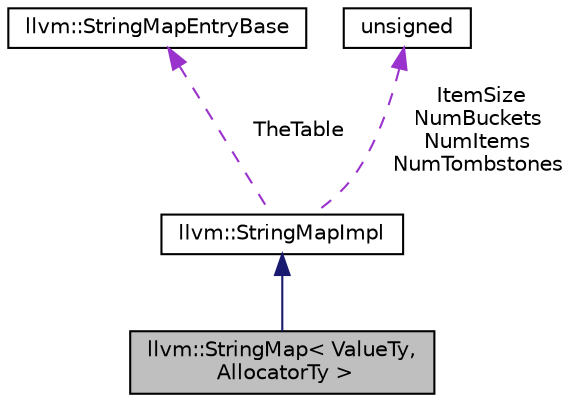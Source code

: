 digraph "llvm::StringMap&lt; ValueTy, AllocatorTy &gt;"
{
 // LATEX_PDF_SIZE
  bgcolor="transparent";
  edge [fontname="Helvetica",fontsize="10",labelfontname="Helvetica",labelfontsize="10"];
  node [fontname="Helvetica",fontsize="10",shape="box"];
  Node1 [label="llvm::StringMap\< ValueTy,\l AllocatorTy \>",height=0.2,width=0.4,color="black", fillcolor="grey75", style="filled", fontcolor="black",tooltip="StringMap - This is an unconventional map that is specialized for handling keys that are \"strings\",..."];
  Node2 -> Node1 [dir="back",color="midnightblue",fontsize="10",style="solid",fontname="Helvetica"];
  Node2 [label="llvm::StringMapImpl",height=0.2,width=0.4,color="black",URL="$classllvm_1_1StringMapImpl.html",tooltip="StringMapImpl - This is the base class of StringMap that is shared among all of its instantiations."];
  Node3 -> Node2 [dir="back",color="darkorchid3",fontsize="10",style="dashed",label=" TheTable" ,fontname="Helvetica"];
  Node3 [label="llvm::StringMapEntryBase",height=0.2,width=0.4,color="black",URL="$classllvm_1_1StringMapEntryBase.html",tooltip="StringMapEntryBase - Shared base class of StringMapEntry instances."];
  Node4 -> Node2 [dir="back",color="darkorchid3",fontsize="10",style="dashed",label=" ItemSize\nNumBuckets\nNumItems\nNumTombstones" ,fontname="Helvetica"];
  Node4 [label="unsigned",height=0.2,width=0.4,color="black",URL="$classunsigned.html",tooltip=" "];
}
